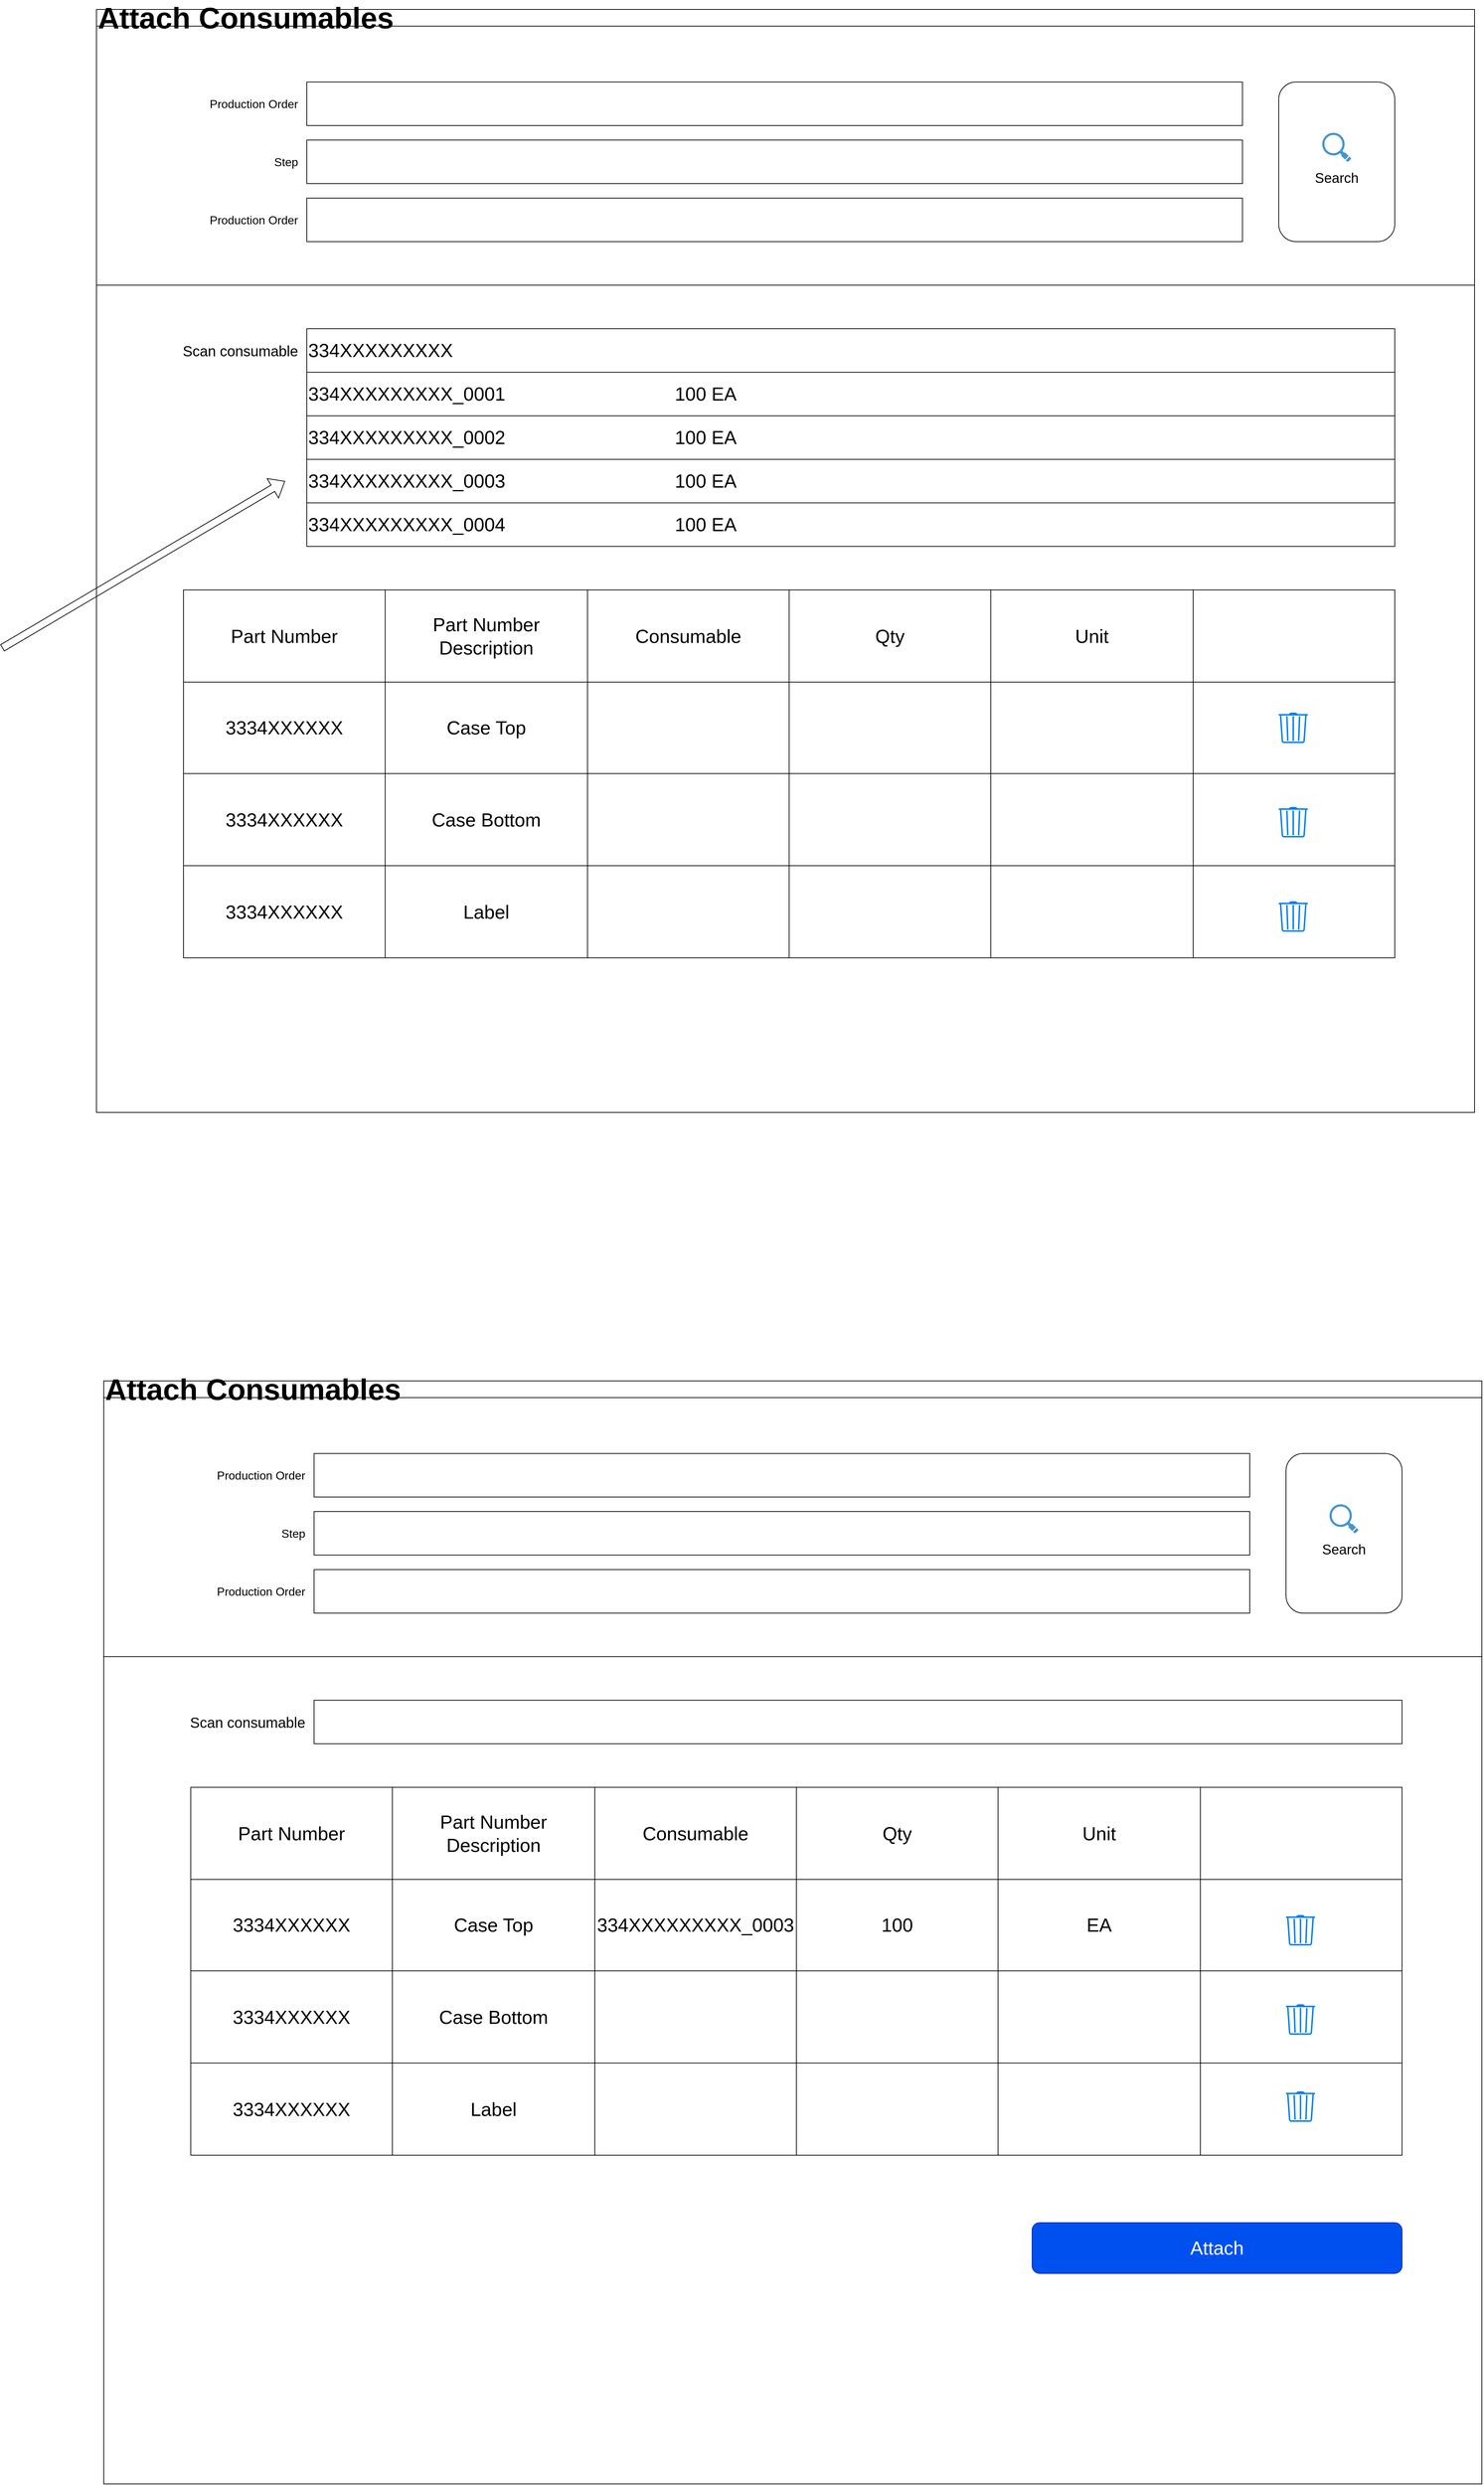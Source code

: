 <mxfile version="24.2.2" type="github">
  <diagram name="Page-1" id="Syd85vtcyYVbc08jkSv1">
    <mxGraphModel dx="2673" dy="2062" grid="1" gridSize="10" guides="1" tooltips="1" connect="1" arrows="1" fold="1" page="0" pageScale="1" pageWidth="1169" pageHeight="827" math="0" shadow="0">
      <root>
        <mxCell id="0" />
        <mxCell id="1" parent="0" />
        <mxCell id="GBS9pjqPEXnVsBJEZC-B-23" value="&lt;font style=&quot;font-size: 41px;&quot;&gt;Attach Consumables&lt;/font&gt;" style="swimlane;whiteSpace=wrap;html=1;align=left;" vertex="1" parent="1">
          <mxGeometry x="-130" y="-50" width="1900" height="1520" as="geometry" />
        </mxCell>
        <mxCell id="GBS9pjqPEXnVsBJEZC-B-14" value="" style="rounded=0;whiteSpace=wrap;html=1;" vertex="1" parent="GBS9pjqPEXnVsBJEZC-B-23">
          <mxGeometry x="290" y="100" width="1290" height="60" as="geometry" />
        </mxCell>
        <mxCell id="GBS9pjqPEXnVsBJEZC-B-15" value="" style="rounded=0;whiteSpace=wrap;html=1;" vertex="1" parent="GBS9pjqPEXnVsBJEZC-B-23">
          <mxGeometry x="290" y="180" width="1290" height="60" as="geometry" />
        </mxCell>
        <mxCell id="GBS9pjqPEXnVsBJEZC-B-16" value="" style="rounded=0;whiteSpace=wrap;html=1;" vertex="1" parent="GBS9pjqPEXnVsBJEZC-B-23">
          <mxGeometry x="290" y="260" width="1290" height="60" as="geometry" />
        </mxCell>
        <mxCell id="GBS9pjqPEXnVsBJEZC-B-17" value="Production Order" style="text;html=1;align=right;verticalAlign=middle;whiteSpace=wrap;rounded=0;fontSize=16;" vertex="1" parent="GBS9pjqPEXnVsBJEZC-B-23">
          <mxGeometry x="100" y="115" width="180" height="30" as="geometry" />
        </mxCell>
        <mxCell id="GBS9pjqPEXnVsBJEZC-B-18" value="Production Order" style="text;html=1;align=right;verticalAlign=middle;whiteSpace=wrap;rounded=0;fontSize=16;" vertex="1" parent="GBS9pjqPEXnVsBJEZC-B-23">
          <mxGeometry x="100" y="275" width="180" height="30" as="geometry" />
        </mxCell>
        <mxCell id="GBS9pjqPEXnVsBJEZC-B-19" value="Step" style="text;html=1;align=right;verticalAlign=middle;whiteSpace=wrap;rounded=0;fontSize=16;" vertex="1" parent="GBS9pjqPEXnVsBJEZC-B-23">
          <mxGeometry x="100" y="195" width="180" height="30" as="geometry" />
        </mxCell>
        <mxCell id="GBS9pjqPEXnVsBJEZC-B-20" value="&lt;font style=&quot;font-size: 19px;&quot;&gt;&amp;nbsp;&lt;/font&gt;&lt;div&gt;&lt;font style=&quot;font-size: 19px;&quot;&gt;&lt;br&gt;&lt;/font&gt;&lt;/div&gt;&lt;div&gt;&lt;font style=&quot;font-size: 19px;&quot;&gt;Search&lt;/font&gt;&lt;/div&gt;" style="rounded=1;whiteSpace=wrap;html=1;" vertex="1" parent="GBS9pjqPEXnVsBJEZC-B-23">
          <mxGeometry x="1630" y="100" width="160" height="220" as="geometry" />
        </mxCell>
        <mxCell id="GBS9pjqPEXnVsBJEZC-B-21" value="" style="shadow=0;dashed=0;html=1;strokeColor=none;fillColor=#4495D1;labelPosition=center;verticalLabelPosition=bottom;verticalAlign=top;align=center;outlineConnect=0;shape=mxgraph.veeam.magnifying_glass;pointerEvents=1;" vertex="1" parent="GBS9pjqPEXnVsBJEZC-B-23">
          <mxGeometry x="1690" y="170" width="40" height="40" as="geometry" />
        </mxCell>
        <mxCell id="GBS9pjqPEXnVsBJEZC-B-25" value="&lt;font style=&quot;font-size: 26px;&quot;&gt;334XXXXXXXXX&lt;/font&gt;" style="rounded=0;whiteSpace=wrap;html=1;align=left;" vertex="1" parent="GBS9pjqPEXnVsBJEZC-B-23">
          <mxGeometry x="290" y="440" width="1500" height="60" as="geometry" />
        </mxCell>
        <mxCell id="GBS9pjqPEXnVsBJEZC-B-26" value="Scan consumable" style="text;html=1;align=right;verticalAlign=middle;whiteSpace=wrap;rounded=0;fontSize=20;" vertex="1" parent="GBS9pjqPEXnVsBJEZC-B-23">
          <mxGeometry x="70" y="455" width="210" height="30" as="geometry" />
        </mxCell>
        <mxCell id="GBS9pjqPEXnVsBJEZC-B-27" value="&lt;font style=&quot;font-size: 26px;&quot;&gt;334XXXXXXXXX_0001&lt;/font&gt;" style="rounded=0;whiteSpace=wrap;html=1;align=left;" vertex="1" parent="GBS9pjqPEXnVsBJEZC-B-23">
          <mxGeometry x="290" y="500" width="1500" height="60" as="geometry" />
        </mxCell>
        <mxCell id="GBS9pjqPEXnVsBJEZC-B-28" value="&lt;font style=&quot;font-size: 26px;&quot;&gt;334XXXXXXXXX_0002&lt;/font&gt;" style="rounded=0;whiteSpace=wrap;html=1;align=left;" vertex="1" parent="GBS9pjqPEXnVsBJEZC-B-23">
          <mxGeometry x="290" y="560" width="1500" height="60" as="geometry" />
        </mxCell>
        <mxCell id="GBS9pjqPEXnVsBJEZC-B-29" value="&lt;font style=&quot;font-size: 26px;&quot;&gt;334XXXXXXXXX_0003&lt;/font&gt;" style="rounded=0;whiteSpace=wrap;html=1;align=left;" vertex="1" parent="GBS9pjqPEXnVsBJEZC-B-23">
          <mxGeometry x="290" y="620" width="1500" height="60" as="geometry" />
        </mxCell>
        <mxCell id="GBS9pjqPEXnVsBJEZC-B-30" value="&lt;font style=&quot;font-size: 26px;&quot;&gt;334XXXXXXXXX_0004&lt;/font&gt;" style="rounded=0;whiteSpace=wrap;html=1;align=left;" vertex="1" parent="GBS9pjqPEXnVsBJEZC-B-23">
          <mxGeometry x="290" y="680" width="1500" height="60" as="geometry" />
        </mxCell>
        <mxCell id="GBS9pjqPEXnVsBJEZC-B-31" value="100 EA" style="text;html=1;align=center;verticalAlign=middle;whiteSpace=wrap;rounded=0;fontSize=26;" vertex="1" parent="GBS9pjqPEXnVsBJEZC-B-23">
          <mxGeometry x="790" y="515" width="100" height="30" as="geometry" />
        </mxCell>
        <mxCell id="GBS9pjqPEXnVsBJEZC-B-38" value="100 EA" style="text;html=1;align=center;verticalAlign=middle;whiteSpace=wrap;rounded=0;fontSize=26;" vertex="1" parent="GBS9pjqPEXnVsBJEZC-B-23">
          <mxGeometry x="790" y="575" width="100" height="30" as="geometry" />
        </mxCell>
        <mxCell id="GBS9pjqPEXnVsBJEZC-B-39" value="100 EA" style="text;html=1;align=center;verticalAlign=middle;whiteSpace=wrap;rounded=0;fontSize=26;" vertex="1" parent="GBS9pjqPEXnVsBJEZC-B-23">
          <mxGeometry x="790" y="635" width="100" height="30" as="geometry" />
        </mxCell>
        <mxCell id="GBS9pjqPEXnVsBJEZC-B-40" value="100 EA" style="text;html=1;align=center;verticalAlign=middle;whiteSpace=wrap;rounded=0;fontSize=26;" vertex="1" parent="GBS9pjqPEXnVsBJEZC-B-23">
          <mxGeometry x="790" y="695" width="100" height="30" as="geometry" />
        </mxCell>
        <mxCell id="GBS9pjqPEXnVsBJEZC-B-41" value="" style="shape=flexArrow;endArrow=classic;html=1;rounded=0;" edge="1" parent="GBS9pjqPEXnVsBJEZC-B-23">
          <mxGeometry width="50" height="50" relative="1" as="geometry">
            <mxPoint x="-130" y="880" as="sourcePoint" />
            <mxPoint x="260" y="650" as="targetPoint" />
          </mxGeometry>
        </mxCell>
        <mxCell id="GBS9pjqPEXnVsBJEZC-B-124" value="" style="shape=table;startSize=0;container=1;collapsible=0;childLayout=tableLayout;fontSize=16;" vertex="1" parent="GBS9pjqPEXnVsBJEZC-B-23">
          <mxGeometry x="120" y="800" width="1670" height="507" as="geometry" />
        </mxCell>
        <mxCell id="GBS9pjqPEXnVsBJEZC-B-125" value="" style="shape=tableRow;horizontal=0;startSize=0;swimlaneHead=0;swimlaneBody=0;strokeColor=inherit;top=0;left=0;bottom=0;right=0;collapsible=0;dropTarget=0;fillColor=none;points=[[0,0.5],[1,0.5]];portConstraint=eastwest;fontSize=16;" vertex="1" parent="GBS9pjqPEXnVsBJEZC-B-124">
          <mxGeometry width="1670" height="127" as="geometry" />
        </mxCell>
        <mxCell id="GBS9pjqPEXnVsBJEZC-B-126" value="&lt;font style=&quot;font-size: 26px;&quot;&gt;Part Number&lt;/font&gt;" style="shape=partialRectangle;html=1;whiteSpace=wrap;connectable=0;strokeColor=inherit;overflow=hidden;fillColor=none;top=0;left=0;bottom=0;right=0;pointerEvents=1;fontSize=16;" vertex="1" parent="GBS9pjqPEXnVsBJEZC-B-125">
          <mxGeometry width="278" height="127" as="geometry">
            <mxRectangle width="278" height="127" as="alternateBounds" />
          </mxGeometry>
        </mxCell>
        <mxCell id="GBS9pjqPEXnVsBJEZC-B-127" value="&lt;span style=&quot;font-size: 26px;&quot;&gt;Part Number Description&lt;/span&gt;" style="shape=partialRectangle;html=1;whiteSpace=wrap;connectable=0;strokeColor=inherit;overflow=hidden;fillColor=none;top=0;left=0;bottom=0;right=0;pointerEvents=1;fontSize=16;" vertex="1" parent="GBS9pjqPEXnVsBJEZC-B-125">
          <mxGeometry x="278" width="279" height="127" as="geometry">
            <mxRectangle width="279" height="127" as="alternateBounds" />
          </mxGeometry>
        </mxCell>
        <mxCell id="GBS9pjqPEXnVsBJEZC-B-128" value="&lt;span style=&quot;font-size: 26px;&quot;&gt;Consumable&lt;/span&gt;" style="shape=partialRectangle;html=1;whiteSpace=wrap;connectable=0;strokeColor=inherit;overflow=hidden;fillColor=none;top=0;left=0;bottom=0;right=0;pointerEvents=1;fontSize=16;" vertex="1" parent="GBS9pjqPEXnVsBJEZC-B-125">
          <mxGeometry x="557" width="278" height="127" as="geometry">
            <mxRectangle width="278" height="127" as="alternateBounds" />
          </mxGeometry>
        </mxCell>
        <mxCell id="GBS9pjqPEXnVsBJEZC-B-129" value="&lt;span style=&quot;font-size: 26px;&quot;&gt;Qty&lt;/span&gt;" style="shape=partialRectangle;html=1;whiteSpace=wrap;connectable=0;strokeColor=inherit;overflow=hidden;fillColor=none;top=0;left=0;bottom=0;right=0;pointerEvents=1;fontSize=16;" vertex="1" parent="GBS9pjqPEXnVsBJEZC-B-125">
          <mxGeometry x="835" width="278" height="127" as="geometry">
            <mxRectangle width="278" height="127" as="alternateBounds" />
          </mxGeometry>
        </mxCell>
        <mxCell id="GBS9pjqPEXnVsBJEZC-B-130" value="&lt;span style=&quot;font-size: 26px;&quot;&gt;Unit&lt;/span&gt;" style="shape=partialRectangle;html=1;whiteSpace=wrap;connectable=0;strokeColor=inherit;overflow=hidden;fillColor=none;top=0;left=0;bottom=0;right=0;pointerEvents=1;fontSize=16;" vertex="1" parent="GBS9pjqPEXnVsBJEZC-B-125">
          <mxGeometry x="1113" width="279" height="127" as="geometry">
            <mxRectangle width="279" height="127" as="alternateBounds" />
          </mxGeometry>
        </mxCell>
        <mxCell id="GBS9pjqPEXnVsBJEZC-B-149" style="shape=partialRectangle;html=1;whiteSpace=wrap;connectable=0;strokeColor=inherit;overflow=hidden;fillColor=none;top=0;left=0;bottom=0;right=0;pointerEvents=1;fontSize=16;" vertex="1" parent="GBS9pjqPEXnVsBJEZC-B-125">
          <mxGeometry x="1392" width="278" height="127" as="geometry">
            <mxRectangle width="278" height="127" as="alternateBounds" />
          </mxGeometry>
        </mxCell>
        <mxCell id="GBS9pjqPEXnVsBJEZC-B-131" value="" style="shape=tableRow;horizontal=0;startSize=0;swimlaneHead=0;swimlaneBody=0;strokeColor=inherit;top=0;left=0;bottom=0;right=0;collapsible=0;dropTarget=0;fillColor=none;points=[[0,0.5],[1,0.5]];portConstraint=eastwest;fontSize=16;" vertex="1" parent="GBS9pjqPEXnVsBJEZC-B-124">
          <mxGeometry y="127" width="1670" height="126" as="geometry" />
        </mxCell>
        <mxCell id="GBS9pjqPEXnVsBJEZC-B-132" value="&lt;font style=&quot;font-size: 26px;&quot;&gt;3334XXXXXX&lt;/font&gt;" style="shape=partialRectangle;html=1;whiteSpace=wrap;connectable=0;strokeColor=inherit;overflow=hidden;fillColor=none;top=0;left=0;bottom=0;right=0;pointerEvents=1;fontSize=16;" vertex="1" parent="GBS9pjqPEXnVsBJEZC-B-131">
          <mxGeometry width="278" height="126" as="geometry">
            <mxRectangle width="278" height="126" as="alternateBounds" />
          </mxGeometry>
        </mxCell>
        <mxCell id="GBS9pjqPEXnVsBJEZC-B-133" value="&lt;span style=&quot;font-size: 26px;&quot;&gt;Case Top&lt;/span&gt;" style="shape=partialRectangle;html=1;whiteSpace=wrap;connectable=0;strokeColor=inherit;overflow=hidden;fillColor=none;top=0;left=0;bottom=0;right=0;pointerEvents=1;fontSize=16;" vertex="1" parent="GBS9pjqPEXnVsBJEZC-B-131">
          <mxGeometry x="278" width="279" height="126" as="geometry">
            <mxRectangle width="279" height="126" as="alternateBounds" />
          </mxGeometry>
        </mxCell>
        <mxCell id="GBS9pjqPEXnVsBJEZC-B-134" value="" style="shape=partialRectangle;html=1;whiteSpace=wrap;connectable=0;strokeColor=inherit;overflow=hidden;fillColor=none;top=0;left=0;bottom=0;right=0;pointerEvents=1;fontSize=16;" vertex="1" parent="GBS9pjqPEXnVsBJEZC-B-131">
          <mxGeometry x="557" width="278" height="126" as="geometry">
            <mxRectangle width="278" height="126" as="alternateBounds" />
          </mxGeometry>
        </mxCell>
        <mxCell id="GBS9pjqPEXnVsBJEZC-B-135" style="shape=partialRectangle;html=1;whiteSpace=wrap;connectable=0;strokeColor=inherit;overflow=hidden;fillColor=none;top=0;left=0;bottom=0;right=0;pointerEvents=1;fontSize=16;" vertex="1" parent="GBS9pjqPEXnVsBJEZC-B-131">
          <mxGeometry x="835" width="278" height="126" as="geometry">
            <mxRectangle width="278" height="126" as="alternateBounds" />
          </mxGeometry>
        </mxCell>
        <mxCell id="GBS9pjqPEXnVsBJEZC-B-136" style="shape=partialRectangle;html=1;whiteSpace=wrap;connectable=0;strokeColor=inherit;overflow=hidden;fillColor=none;top=0;left=0;bottom=0;right=0;pointerEvents=1;fontSize=16;" vertex="1" parent="GBS9pjqPEXnVsBJEZC-B-131">
          <mxGeometry x="1113" width="279" height="126" as="geometry">
            <mxRectangle width="279" height="126" as="alternateBounds" />
          </mxGeometry>
        </mxCell>
        <mxCell id="GBS9pjqPEXnVsBJEZC-B-150" style="shape=partialRectangle;html=1;whiteSpace=wrap;connectable=0;strokeColor=inherit;overflow=hidden;fillColor=none;top=0;left=0;bottom=0;right=0;pointerEvents=1;fontSize=16;" vertex="1" parent="GBS9pjqPEXnVsBJEZC-B-131">
          <mxGeometry x="1392" width="278" height="126" as="geometry">
            <mxRectangle width="278" height="126" as="alternateBounds" />
          </mxGeometry>
        </mxCell>
        <mxCell id="GBS9pjqPEXnVsBJEZC-B-137" value="" style="shape=tableRow;horizontal=0;startSize=0;swimlaneHead=0;swimlaneBody=0;strokeColor=inherit;top=0;left=0;bottom=0;right=0;collapsible=0;dropTarget=0;fillColor=none;points=[[0,0.5],[1,0.5]];portConstraint=eastwest;fontSize=16;" vertex="1" parent="GBS9pjqPEXnVsBJEZC-B-124">
          <mxGeometry y="253" width="1670" height="127" as="geometry" />
        </mxCell>
        <mxCell id="GBS9pjqPEXnVsBJEZC-B-138" value="&lt;span style=&quot;font-size: 26px;&quot;&gt;3334XXXXXX&lt;/span&gt;" style="shape=partialRectangle;html=1;whiteSpace=wrap;connectable=0;strokeColor=inherit;overflow=hidden;fillColor=none;top=0;left=0;bottom=0;right=0;pointerEvents=1;fontSize=16;" vertex="1" parent="GBS9pjqPEXnVsBJEZC-B-137">
          <mxGeometry width="278" height="127" as="geometry">
            <mxRectangle width="278" height="127" as="alternateBounds" />
          </mxGeometry>
        </mxCell>
        <mxCell id="GBS9pjqPEXnVsBJEZC-B-139" value="&lt;span style=&quot;font-size: 26px;&quot;&gt;Case Bottom&lt;/span&gt;" style="shape=partialRectangle;html=1;whiteSpace=wrap;connectable=0;strokeColor=inherit;overflow=hidden;fillColor=none;top=0;left=0;bottom=0;right=0;pointerEvents=1;fontSize=16;" vertex="1" parent="GBS9pjqPEXnVsBJEZC-B-137">
          <mxGeometry x="278" width="279" height="127" as="geometry">
            <mxRectangle width="279" height="127" as="alternateBounds" />
          </mxGeometry>
        </mxCell>
        <mxCell id="GBS9pjqPEXnVsBJEZC-B-140" value="" style="shape=partialRectangle;html=1;whiteSpace=wrap;connectable=0;strokeColor=inherit;overflow=hidden;fillColor=none;top=0;left=0;bottom=0;right=0;pointerEvents=1;fontSize=16;" vertex="1" parent="GBS9pjqPEXnVsBJEZC-B-137">
          <mxGeometry x="557" width="278" height="127" as="geometry">
            <mxRectangle width="278" height="127" as="alternateBounds" />
          </mxGeometry>
        </mxCell>
        <mxCell id="GBS9pjqPEXnVsBJEZC-B-141" style="shape=partialRectangle;html=1;whiteSpace=wrap;connectable=0;strokeColor=inherit;overflow=hidden;fillColor=none;top=0;left=0;bottom=0;right=0;pointerEvents=1;fontSize=16;" vertex="1" parent="GBS9pjqPEXnVsBJEZC-B-137">
          <mxGeometry x="835" width="278" height="127" as="geometry">
            <mxRectangle width="278" height="127" as="alternateBounds" />
          </mxGeometry>
        </mxCell>
        <mxCell id="GBS9pjqPEXnVsBJEZC-B-142" style="shape=partialRectangle;html=1;whiteSpace=wrap;connectable=0;strokeColor=inherit;overflow=hidden;fillColor=none;top=0;left=0;bottom=0;right=0;pointerEvents=1;fontSize=16;" vertex="1" parent="GBS9pjqPEXnVsBJEZC-B-137">
          <mxGeometry x="1113" width="279" height="127" as="geometry">
            <mxRectangle width="279" height="127" as="alternateBounds" />
          </mxGeometry>
        </mxCell>
        <mxCell id="GBS9pjqPEXnVsBJEZC-B-151" style="shape=partialRectangle;html=1;whiteSpace=wrap;connectable=0;strokeColor=inherit;overflow=hidden;fillColor=none;top=0;left=0;bottom=0;right=0;pointerEvents=1;fontSize=16;" vertex="1" parent="GBS9pjqPEXnVsBJEZC-B-137">
          <mxGeometry x="1392" width="278" height="127" as="geometry">
            <mxRectangle width="278" height="127" as="alternateBounds" />
          </mxGeometry>
        </mxCell>
        <mxCell id="GBS9pjqPEXnVsBJEZC-B-143" style="shape=tableRow;horizontal=0;startSize=0;swimlaneHead=0;swimlaneBody=0;strokeColor=inherit;top=0;left=0;bottom=0;right=0;collapsible=0;dropTarget=0;fillColor=none;points=[[0,0.5],[1,0.5]];portConstraint=eastwest;fontSize=16;" vertex="1" parent="GBS9pjqPEXnVsBJEZC-B-124">
          <mxGeometry y="380" width="1670" height="127" as="geometry" />
        </mxCell>
        <mxCell id="GBS9pjqPEXnVsBJEZC-B-144" value="&lt;span style=&quot;font-size: 26px;&quot;&gt;3334XXXXXX&lt;/span&gt;" style="shape=partialRectangle;html=1;whiteSpace=wrap;connectable=0;strokeColor=inherit;overflow=hidden;fillColor=none;top=0;left=0;bottom=0;right=0;pointerEvents=1;fontSize=16;" vertex="1" parent="GBS9pjqPEXnVsBJEZC-B-143">
          <mxGeometry width="278" height="127" as="geometry">
            <mxRectangle width="278" height="127" as="alternateBounds" />
          </mxGeometry>
        </mxCell>
        <mxCell id="GBS9pjqPEXnVsBJEZC-B-145" value="&lt;span style=&quot;font-size: 26px;&quot;&gt;Label&lt;/span&gt;" style="shape=partialRectangle;html=1;whiteSpace=wrap;connectable=0;strokeColor=inherit;overflow=hidden;fillColor=none;top=0;left=0;bottom=0;right=0;pointerEvents=1;fontSize=16;" vertex="1" parent="GBS9pjqPEXnVsBJEZC-B-143">
          <mxGeometry x="278" width="279" height="127" as="geometry">
            <mxRectangle width="279" height="127" as="alternateBounds" />
          </mxGeometry>
        </mxCell>
        <mxCell id="GBS9pjqPEXnVsBJEZC-B-146" style="shape=partialRectangle;html=1;whiteSpace=wrap;connectable=0;strokeColor=inherit;overflow=hidden;fillColor=none;top=0;left=0;bottom=0;right=0;pointerEvents=1;fontSize=16;" vertex="1" parent="GBS9pjqPEXnVsBJEZC-B-143">
          <mxGeometry x="557" width="278" height="127" as="geometry">
            <mxRectangle width="278" height="127" as="alternateBounds" />
          </mxGeometry>
        </mxCell>
        <mxCell id="GBS9pjqPEXnVsBJEZC-B-147" style="shape=partialRectangle;html=1;whiteSpace=wrap;connectable=0;strokeColor=inherit;overflow=hidden;fillColor=none;top=0;left=0;bottom=0;right=0;pointerEvents=1;fontSize=16;" vertex="1" parent="GBS9pjqPEXnVsBJEZC-B-143">
          <mxGeometry x="835" width="278" height="127" as="geometry">
            <mxRectangle width="278" height="127" as="alternateBounds" />
          </mxGeometry>
        </mxCell>
        <mxCell id="GBS9pjqPEXnVsBJEZC-B-148" style="shape=partialRectangle;html=1;whiteSpace=wrap;connectable=0;strokeColor=inherit;overflow=hidden;fillColor=none;top=0;left=0;bottom=0;right=0;pointerEvents=1;fontSize=16;" vertex="1" parent="GBS9pjqPEXnVsBJEZC-B-143">
          <mxGeometry x="1113" width="279" height="127" as="geometry">
            <mxRectangle width="279" height="127" as="alternateBounds" />
          </mxGeometry>
        </mxCell>
        <mxCell id="GBS9pjqPEXnVsBJEZC-B-152" style="shape=partialRectangle;html=1;whiteSpace=wrap;connectable=0;strokeColor=inherit;overflow=hidden;fillColor=none;top=0;left=0;bottom=0;right=0;pointerEvents=1;fontSize=16;" vertex="1" parent="GBS9pjqPEXnVsBJEZC-B-143">
          <mxGeometry x="1392" width="278" height="127" as="geometry">
            <mxRectangle width="278" height="127" as="alternateBounds" />
          </mxGeometry>
        </mxCell>
        <mxCell id="GBS9pjqPEXnVsBJEZC-B-154" value="" style="html=1;verticalLabelPosition=bottom;align=center;labelBackgroundColor=#ffffff;verticalAlign=top;strokeWidth=2;strokeColor=#0080F0;shadow=0;dashed=0;shape=mxgraph.ios7.icons.trashcan;" vertex="1" parent="GBS9pjqPEXnVsBJEZC-B-23">
          <mxGeometry x="1630" y="970" width="40" height="40" as="geometry" />
        </mxCell>
        <mxCell id="GBS9pjqPEXnVsBJEZC-B-155" value="" style="html=1;verticalLabelPosition=bottom;align=center;labelBackgroundColor=#ffffff;verticalAlign=top;strokeWidth=2;strokeColor=#0080F0;shadow=0;dashed=0;shape=mxgraph.ios7.icons.trashcan;" vertex="1" parent="GBS9pjqPEXnVsBJEZC-B-23">
          <mxGeometry x="1630" y="1100" width="40" height="40" as="geometry" />
        </mxCell>
        <mxCell id="GBS9pjqPEXnVsBJEZC-B-156" value="" style="html=1;verticalLabelPosition=bottom;align=center;labelBackgroundColor=#ffffff;verticalAlign=top;strokeWidth=2;strokeColor=#0080F0;shadow=0;dashed=0;shape=mxgraph.ios7.icons.trashcan;" vertex="1" parent="GBS9pjqPEXnVsBJEZC-B-23">
          <mxGeometry x="1630" y="1230" width="40" height="40" as="geometry" />
        </mxCell>
        <mxCell id="GBS9pjqPEXnVsBJEZC-B-24" value="" style="endArrow=none;html=1;rounded=0;exitX=0;exitY=0.25;exitDx=0;exitDy=0;entryX=1;entryY=0.25;entryDx=0;entryDy=0;" edge="1" parent="1" source="GBS9pjqPEXnVsBJEZC-B-23" target="GBS9pjqPEXnVsBJEZC-B-23">
          <mxGeometry width="50" height="50" relative="1" as="geometry">
            <mxPoint x="710" y="590" as="sourcePoint" />
            <mxPoint x="760" y="540" as="targetPoint" />
          </mxGeometry>
        </mxCell>
        <mxCell id="GBS9pjqPEXnVsBJEZC-B-63" value="&lt;font style=&quot;font-size: 41px;&quot;&gt;Attach Consumables&lt;/font&gt;" style="swimlane;whiteSpace=wrap;html=1;align=left;" vertex="1" parent="1">
          <mxGeometry x="-120" y="1840" width="1900" height="1520" as="geometry" />
        </mxCell>
        <mxCell id="GBS9pjqPEXnVsBJEZC-B-64" value="" style="rounded=0;whiteSpace=wrap;html=1;" vertex="1" parent="GBS9pjqPEXnVsBJEZC-B-63">
          <mxGeometry x="290" y="100" width="1290" height="60" as="geometry" />
        </mxCell>
        <mxCell id="GBS9pjqPEXnVsBJEZC-B-65" value="" style="rounded=0;whiteSpace=wrap;html=1;" vertex="1" parent="GBS9pjqPEXnVsBJEZC-B-63">
          <mxGeometry x="290" y="180" width="1290" height="60" as="geometry" />
        </mxCell>
        <mxCell id="GBS9pjqPEXnVsBJEZC-B-66" value="" style="rounded=0;whiteSpace=wrap;html=1;" vertex="1" parent="GBS9pjqPEXnVsBJEZC-B-63">
          <mxGeometry x="290" y="260" width="1290" height="60" as="geometry" />
        </mxCell>
        <mxCell id="GBS9pjqPEXnVsBJEZC-B-67" value="Production Order" style="text;html=1;align=right;verticalAlign=middle;whiteSpace=wrap;rounded=0;fontSize=16;" vertex="1" parent="GBS9pjqPEXnVsBJEZC-B-63">
          <mxGeometry x="100" y="115" width="180" height="30" as="geometry" />
        </mxCell>
        <mxCell id="GBS9pjqPEXnVsBJEZC-B-68" value="Production Order" style="text;html=1;align=right;verticalAlign=middle;whiteSpace=wrap;rounded=0;fontSize=16;" vertex="1" parent="GBS9pjqPEXnVsBJEZC-B-63">
          <mxGeometry x="100" y="275" width="180" height="30" as="geometry" />
        </mxCell>
        <mxCell id="GBS9pjqPEXnVsBJEZC-B-69" value="Step" style="text;html=1;align=right;verticalAlign=middle;whiteSpace=wrap;rounded=0;fontSize=16;" vertex="1" parent="GBS9pjqPEXnVsBJEZC-B-63">
          <mxGeometry x="100" y="195" width="180" height="30" as="geometry" />
        </mxCell>
        <mxCell id="GBS9pjqPEXnVsBJEZC-B-70" value="&lt;font style=&quot;font-size: 19px;&quot;&gt;&amp;nbsp;&lt;/font&gt;&lt;div&gt;&lt;font style=&quot;font-size: 19px;&quot;&gt;&lt;br&gt;&lt;/font&gt;&lt;/div&gt;&lt;div&gt;&lt;font style=&quot;font-size: 19px;&quot;&gt;Search&lt;/font&gt;&lt;/div&gt;" style="rounded=1;whiteSpace=wrap;html=1;" vertex="1" parent="GBS9pjqPEXnVsBJEZC-B-63">
          <mxGeometry x="1630" y="100" width="160" height="220" as="geometry" />
        </mxCell>
        <mxCell id="GBS9pjqPEXnVsBJEZC-B-71" value="" style="shadow=0;dashed=0;html=1;strokeColor=none;fillColor=#4495D1;labelPosition=center;verticalLabelPosition=bottom;verticalAlign=top;align=center;outlineConnect=0;shape=mxgraph.veeam.magnifying_glass;pointerEvents=1;" vertex="1" parent="GBS9pjqPEXnVsBJEZC-B-63">
          <mxGeometry x="1690" y="170" width="40" height="40" as="geometry" />
        </mxCell>
        <mxCell id="GBS9pjqPEXnVsBJEZC-B-72" value="" style="rounded=0;whiteSpace=wrap;html=1;align=left;" vertex="1" parent="GBS9pjqPEXnVsBJEZC-B-63">
          <mxGeometry x="290" y="440" width="1500" height="60" as="geometry" />
        </mxCell>
        <mxCell id="GBS9pjqPEXnVsBJEZC-B-73" value="Scan consumable" style="text;html=1;align=right;verticalAlign=middle;whiteSpace=wrap;rounded=0;fontSize=20;" vertex="1" parent="GBS9pjqPEXnVsBJEZC-B-63">
          <mxGeometry x="70" y="455" width="210" height="30" as="geometry" />
        </mxCell>
        <mxCell id="GBS9pjqPEXnVsBJEZC-B-157" value="" style="html=1;verticalLabelPosition=bottom;align=center;labelBackgroundColor=#ffffff;verticalAlign=top;strokeWidth=2;strokeColor=#0080F0;shadow=0;dashed=0;shape=mxgraph.ios7.icons.trashcan;" vertex="1" parent="GBS9pjqPEXnVsBJEZC-B-63">
          <mxGeometry x="1630" y="730" width="40" height="40" as="geometry" />
        </mxCell>
        <mxCell id="GBS9pjqPEXnVsBJEZC-B-158" value="" style="html=1;verticalLabelPosition=bottom;align=center;labelBackgroundColor=#ffffff;verticalAlign=top;strokeWidth=2;strokeColor=#0080F0;shadow=0;dashed=0;shape=mxgraph.ios7.icons.trashcan;" vertex="1" parent="GBS9pjqPEXnVsBJEZC-B-63">
          <mxGeometry x="1630" y="860" width="40" height="40" as="geometry" />
        </mxCell>
        <mxCell id="GBS9pjqPEXnVsBJEZC-B-159" value="" style="html=1;verticalLabelPosition=bottom;align=center;labelBackgroundColor=#ffffff;verticalAlign=top;strokeWidth=2;strokeColor=#0080F0;shadow=0;dashed=0;shape=mxgraph.ios7.icons.trashcan;" vertex="1" parent="GBS9pjqPEXnVsBJEZC-B-63">
          <mxGeometry x="1630" y="990" width="40" height="40" as="geometry" />
        </mxCell>
        <mxCell id="GBS9pjqPEXnVsBJEZC-B-167" value="&lt;font style=&quot;font-size: 26px;&quot;&gt;Attach&lt;/font&gt;" style="rounded=1;whiteSpace=wrap;html=1;fillColor=#0050ef;fontColor=#ffffff;strokeColor=#001DBC;" vertex="1" parent="GBS9pjqPEXnVsBJEZC-B-63">
          <mxGeometry x="1280" y="1160" width="510" height="70" as="geometry" />
        </mxCell>
        <mxCell id="GBS9pjqPEXnVsBJEZC-B-83" value="" style="endArrow=none;html=1;rounded=0;exitX=0;exitY=0.25;exitDx=0;exitDy=0;entryX=1;entryY=0.25;entryDx=0;entryDy=0;" edge="1" parent="1" source="GBS9pjqPEXnVsBJEZC-B-63" target="GBS9pjqPEXnVsBJEZC-B-63">
          <mxGeometry width="50" height="50" relative="1" as="geometry">
            <mxPoint x="720" y="2480" as="sourcePoint" />
            <mxPoint x="770" y="2430" as="targetPoint" />
          </mxGeometry>
        </mxCell>
        <mxCell id="GBS9pjqPEXnVsBJEZC-B-99" value="" style="shape=table;startSize=0;container=1;collapsible=0;childLayout=tableLayout;fontSize=16;" vertex="1" parent="1">
          <mxGeometry y="2400" width="1670" height="507" as="geometry" />
        </mxCell>
        <mxCell id="GBS9pjqPEXnVsBJEZC-B-100" value="" style="shape=tableRow;horizontal=0;startSize=0;swimlaneHead=0;swimlaneBody=0;strokeColor=inherit;top=0;left=0;bottom=0;right=0;collapsible=0;dropTarget=0;fillColor=none;points=[[0,0.5],[1,0.5]];portConstraint=eastwest;fontSize=16;" vertex="1" parent="GBS9pjqPEXnVsBJEZC-B-99">
          <mxGeometry width="1670" height="127" as="geometry" />
        </mxCell>
        <mxCell id="GBS9pjqPEXnVsBJEZC-B-101" value="&lt;font style=&quot;font-size: 26px;&quot;&gt;Part Number&lt;/font&gt;" style="shape=partialRectangle;html=1;whiteSpace=wrap;connectable=0;strokeColor=inherit;overflow=hidden;fillColor=none;top=0;left=0;bottom=0;right=0;pointerEvents=1;fontSize=16;" vertex="1" parent="GBS9pjqPEXnVsBJEZC-B-100">
          <mxGeometry width="278" height="127" as="geometry">
            <mxRectangle width="278" height="127" as="alternateBounds" />
          </mxGeometry>
        </mxCell>
        <mxCell id="GBS9pjqPEXnVsBJEZC-B-102" value="&lt;span style=&quot;font-size: 26px;&quot;&gt;Part Number Description&lt;/span&gt;" style="shape=partialRectangle;html=1;whiteSpace=wrap;connectable=0;strokeColor=inherit;overflow=hidden;fillColor=none;top=0;left=0;bottom=0;right=0;pointerEvents=1;fontSize=16;" vertex="1" parent="GBS9pjqPEXnVsBJEZC-B-100">
          <mxGeometry x="278" width="279" height="127" as="geometry">
            <mxRectangle width="279" height="127" as="alternateBounds" />
          </mxGeometry>
        </mxCell>
        <mxCell id="GBS9pjqPEXnVsBJEZC-B-103" value="&lt;span style=&quot;font-size: 26px;&quot;&gt;Consumable&lt;/span&gt;" style="shape=partialRectangle;html=1;whiteSpace=wrap;connectable=0;strokeColor=inherit;overflow=hidden;fillColor=none;top=0;left=0;bottom=0;right=0;pointerEvents=1;fontSize=16;" vertex="1" parent="GBS9pjqPEXnVsBJEZC-B-100">
          <mxGeometry x="557" width="278" height="127" as="geometry">
            <mxRectangle width="278" height="127" as="alternateBounds" />
          </mxGeometry>
        </mxCell>
        <mxCell id="GBS9pjqPEXnVsBJEZC-B-112" value="&lt;span style=&quot;font-size: 26px;&quot;&gt;Qty&lt;/span&gt;" style="shape=partialRectangle;html=1;whiteSpace=wrap;connectable=0;strokeColor=inherit;overflow=hidden;fillColor=none;top=0;left=0;bottom=0;right=0;pointerEvents=1;fontSize=16;" vertex="1" parent="GBS9pjqPEXnVsBJEZC-B-100">
          <mxGeometry x="835" width="278" height="127" as="geometry">
            <mxRectangle width="278" height="127" as="alternateBounds" />
          </mxGeometry>
        </mxCell>
        <mxCell id="GBS9pjqPEXnVsBJEZC-B-115" value="&lt;span style=&quot;font-size: 26px;&quot;&gt;Unit&lt;/span&gt;" style="shape=partialRectangle;html=1;whiteSpace=wrap;connectable=0;strokeColor=inherit;overflow=hidden;fillColor=none;top=0;left=0;bottom=0;right=0;pointerEvents=1;fontSize=16;" vertex="1" parent="GBS9pjqPEXnVsBJEZC-B-100">
          <mxGeometry x="1113" width="279" height="127" as="geometry">
            <mxRectangle width="279" height="127" as="alternateBounds" />
          </mxGeometry>
        </mxCell>
        <mxCell id="GBS9pjqPEXnVsBJEZC-B-160" style="shape=partialRectangle;html=1;whiteSpace=wrap;connectable=0;strokeColor=inherit;overflow=hidden;fillColor=none;top=0;left=0;bottom=0;right=0;pointerEvents=1;fontSize=16;" vertex="1" parent="GBS9pjqPEXnVsBJEZC-B-100">
          <mxGeometry x="1392" width="278" height="127" as="geometry">
            <mxRectangle width="278" height="127" as="alternateBounds" />
          </mxGeometry>
        </mxCell>
        <mxCell id="GBS9pjqPEXnVsBJEZC-B-104" value="" style="shape=tableRow;horizontal=0;startSize=0;swimlaneHead=0;swimlaneBody=0;strokeColor=inherit;top=0;left=0;bottom=0;right=0;collapsible=0;dropTarget=0;fillColor=none;points=[[0,0.5],[1,0.5]];portConstraint=eastwest;fontSize=16;" vertex="1" parent="GBS9pjqPEXnVsBJEZC-B-99">
          <mxGeometry y="127" width="1670" height="126" as="geometry" />
        </mxCell>
        <mxCell id="GBS9pjqPEXnVsBJEZC-B-105" value="&lt;font style=&quot;font-size: 26px;&quot;&gt;3334XXXXXX&lt;/font&gt;" style="shape=partialRectangle;html=1;whiteSpace=wrap;connectable=0;strokeColor=inherit;overflow=hidden;fillColor=none;top=0;left=0;bottom=0;right=0;pointerEvents=1;fontSize=16;" vertex="1" parent="GBS9pjqPEXnVsBJEZC-B-104">
          <mxGeometry width="278" height="126" as="geometry">
            <mxRectangle width="278" height="126" as="alternateBounds" />
          </mxGeometry>
        </mxCell>
        <mxCell id="GBS9pjqPEXnVsBJEZC-B-106" value="&lt;span style=&quot;font-size: 26px;&quot;&gt;Case Top&lt;/span&gt;" style="shape=partialRectangle;html=1;whiteSpace=wrap;connectable=0;strokeColor=inherit;overflow=hidden;fillColor=none;top=0;left=0;bottom=0;right=0;pointerEvents=1;fontSize=16;" vertex="1" parent="GBS9pjqPEXnVsBJEZC-B-104">
          <mxGeometry x="278" width="279" height="126" as="geometry">
            <mxRectangle width="279" height="126" as="alternateBounds" />
          </mxGeometry>
        </mxCell>
        <mxCell id="GBS9pjqPEXnVsBJEZC-B-107" value="&lt;span style=&quot;font-size: 26px; text-align: left;&quot;&gt;334XXXXXXXXX_0003&lt;/span&gt;" style="shape=partialRectangle;html=1;whiteSpace=wrap;connectable=0;strokeColor=inherit;overflow=hidden;fillColor=none;top=0;left=0;bottom=0;right=0;pointerEvents=1;fontSize=16;" vertex="1" parent="GBS9pjqPEXnVsBJEZC-B-104">
          <mxGeometry x="557" width="278" height="126" as="geometry">
            <mxRectangle width="278" height="126" as="alternateBounds" />
          </mxGeometry>
        </mxCell>
        <mxCell id="GBS9pjqPEXnVsBJEZC-B-113" value="&lt;div style=&quot;text-align: left;&quot;&gt;&lt;span style=&quot;background-color: initial; font-size: 26px;&quot;&gt;100&lt;/span&gt;&lt;/div&gt;" style="shape=partialRectangle;html=1;whiteSpace=wrap;connectable=0;strokeColor=inherit;overflow=hidden;fillColor=none;top=0;left=0;bottom=0;right=0;pointerEvents=1;fontSize=16;" vertex="1" parent="GBS9pjqPEXnVsBJEZC-B-104">
          <mxGeometry x="835" width="278" height="126" as="geometry">
            <mxRectangle width="278" height="126" as="alternateBounds" />
          </mxGeometry>
        </mxCell>
        <mxCell id="GBS9pjqPEXnVsBJEZC-B-116" value="&lt;div style=&quot;text-align: left;&quot;&gt;&lt;span style=&quot;background-color: initial; font-size: 26px;&quot;&gt;EA&lt;/span&gt;&lt;/div&gt;" style="shape=partialRectangle;html=1;whiteSpace=wrap;connectable=0;strokeColor=inherit;overflow=hidden;fillColor=none;top=0;left=0;bottom=0;right=0;pointerEvents=1;fontSize=16;" vertex="1" parent="GBS9pjqPEXnVsBJEZC-B-104">
          <mxGeometry x="1113" width="279" height="126" as="geometry">
            <mxRectangle width="279" height="126" as="alternateBounds" />
          </mxGeometry>
        </mxCell>
        <mxCell id="GBS9pjqPEXnVsBJEZC-B-161" style="shape=partialRectangle;html=1;whiteSpace=wrap;connectable=0;strokeColor=inherit;overflow=hidden;fillColor=none;top=0;left=0;bottom=0;right=0;pointerEvents=1;fontSize=16;" vertex="1" parent="GBS9pjqPEXnVsBJEZC-B-104">
          <mxGeometry x="1392" width="278" height="126" as="geometry">
            <mxRectangle width="278" height="126" as="alternateBounds" />
          </mxGeometry>
        </mxCell>
        <mxCell id="GBS9pjqPEXnVsBJEZC-B-108" value="" style="shape=tableRow;horizontal=0;startSize=0;swimlaneHead=0;swimlaneBody=0;strokeColor=inherit;top=0;left=0;bottom=0;right=0;collapsible=0;dropTarget=0;fillColor=none;points=[[0,0.5],[1,0.5]];portConstraint=eastwest;fontSize=16;" vertex="1" parent="GBS9pjqPEXnVsBJEZC-B-99">
          <mxGeometry y="253" width="1670" height="127" as="geometry" />
        </mxCell>
        <mxCell id="GBS9pjqPEXnVsBJEZC-B-109" value="&lt;span style=&quot;font-size: 26px;&quot;&gt;3334XXXXXX&lt;/span&gt;" style="shape=partialRectangle;html=1;whiteSpace=wrap;connectable=0;strokeColor=inherit;overflow=hidden;fillColor=none;top=0;left=0;bottom=0;right=0;pointerEvents=1;fontSize=16;" vertex="1" parent="GBS9pjqPEXnVsBJEZC-B-108">
          <mxGeometry width="278" height="127" as="geometry">
            <mxRectangle width="278" height="127" as="alternateBounds" />
          </mxGeometry>
        </mxCell>
        <mxCell id="GBS9pjqPEXnVsBJEZC-B-110" value="&lt;span style=&quot;font-size: 26px;&quot;&gt;Case Bottom&lt;/span&gt;" style="shape=partialRectangle;html=1;whiteSpace=wrap;connectable=0;strokeColor=inherit;overflow=hidden;fillColor=none;top=0;left=0;bottom=0;right=0;pointerEvents=1;fontSize=16;" vertex="1" parent="GBS9pjqPEXnVsBJEZC-B-108">
          <mxGeometry x="278" width="279" height="127" as="geometry">
            <mxRectangle width="279" height="127" as="alternateBounds" />
          </mxGeometry>
        </mxCell>
        <mxCell id="GBS9pjqPEXnVsBJEZC-B-111" value="" style="shape=partialRectangle;html=1;whiteSpace=wrap;connectable=0;strokeColor=inherit;overflow=hidden;fillColor=none;top=0;left=0;bottom=0;right=0;pointerEvents=1;fontSize=16;" vertex="1" parent="GBS9pjqPEXnVsBJEZC-B-108">
          <mxGeometry x="557" width="278" height="127" as="geometry">
            <mxRectangle width="278" height="127" as="alternateBounds" />
          </mxGeometry>
        </mxCell>
        <mxCell id="GBS9pjqPEXnVsBJEZC-B-114" style="shape=partialRectangle;html=1;whiteSpace=wrap;connectable=0;strokeColor=inherit;overflow=hidden;fillColor=none;top=0;left=0;bottom=0;right=0;pointerEvents=1;fontSize=16;" vertex="1" parent="GBS9pjqPEXnVsBJEZC-B-108">
          <mxGeometry x="835" width="278" height="127" as="geometry">
            <mxRectangle width="278" height="127" as="alternateBounds" />
          </mxGeometry>
        </mxCell>
        <mxCell id="GBS9pjqPEXnVsBJEZC-B-117" style="shape=partialRectangle;html=1;whiteSpace=wrap;connectable=0;strokeColor=inherit;overflow=hidden;fillColor=none;top=0;left=0;bottom=0;right=0;pointerEvents=1;fontSize=16;" vertex="1" parent="GBS9pjqPEXnVsBJEZC-B-108">
          <mxGeometry x="1113" width="279" height="127" as="geometry">
            <mxRectangle width="279" height="127" as="alternateBounds" />
          </mxGeometry>
        </mxCell>
        <mxCell id="GBS9pjqPEXnVsBJEZC-B-162" style="shape=partialRectangle;html=1;whiteSpace=wrap;connectable=0;strokeColor=inherit;overflow=hidden;fillColor=none;top=0;left=0;bottom=0;right=0;pointerEvents=1;fontSize=16;" vertex="1" parent="GBS9pjqPEXnVsBJEZC-B-108">
          <mxGeometry x="1392" width="278" height="127" as="geometry">
            <mxRectangle width="278" height="127" as="alternateBounds" />
          </mxGeometry>
        </mxCell>
        <mxCell id="GBS9pjqPEXnVsBJEZC-B-118" style="shape=tableRow;horizontal=0;startSize=0;swimlaneHead=0;swimlaneBody=0;strokeColor=inherit;top=0;left=0;bottom=0;right=0;collapsible=0;dropTarget=0;fillColor=none;points=[[0,0.5],[1,0.5]];portConstraint=eastwest;fontSize=16;" vertex="1" parent="GBS9pjqPEXnVsBJEZC-B-99">
          <mxGeometry y="380" width="1670" height="127" as="geometry" />
        </mxCell>
        <mxCell id="GBS9pjqPEXnVsBJEZC-B-119" value="&lt;span style=&quot;font-size: 26px;&quot;&gt;3334XXXXXX&lt;/span&gt;" style="shape=partialRectangle;html=1;whiteSpace=wrap;connectable=0;strokeColor=inherit;overflow=hidden;fillColor=none;top=0;left=0;bottom=0;right=0;pointerEvents=1;fontSize=16;" vertex="1" parent="GBS9pjqPEXnVsBJEZC-B-118">
          <mxGeometry width="278" height="127" as="geometry">
            <mxRectangle width="278" height="127" as="alternateBounds" />
          </mxGeometry>
        </mxCell>
        <mxCell id="GBS9pjqPEXnVsBJEZC-B-120" value="&lt;span style=&quot;font-size: 26px;&quot;&gt;Label&lt;/span&gt;" style="shape=partialRectangle;html=1;whiteSpace=wrap;connectable=0;strokeColor=inherit;overflow=hidden;fillColor=none;top=0;left=0;bottom=0;right=0;pointerEvents=1;fontSize=16;" vertex="1" parent="GBS9pjqPEXnVsBJEZC-B-118">
          <mxGeometry x="278" width="279" height="127" as="geometry">
            <mxRectangle width="279" height="127" as="alternateBounds" />
          </mxGeometry>
        </mxCell>
        <mxCell id="GBS9pjqPEXnVsBJEZC-B-121" style="shape=partialRectangle;html=1;whiteSpace=wrap;connectable=0;strokeColor=inherit;overflow=hidden;fillColor=none;top=0;left=0;bottom=0;right=0;pointerEvents=1;fontSize=16;" vertex="1" parent="GBS9pjqPEXnVsBJEZC-B-118">
          <mxGeometry x="557" width="278" height="127" as="geometry">
            <mxRectangle width="278" height="127" as="alternateBounds" />
          </mxGeometry>
        </mxCell>
        <mxCell id="GBS9pjqPEXnVsBJEZC-B-122" style="shape=partialRectangle;html=1;whiteSpace=wrap;connectable=0;strokeColor=inherit;overflow=hidden;fillColor=none;top=0;left=0;bottom=0;right=0;pointerEvents=1;fontSize=16;" vertex="1" parent="GBS9pjqPEXnVsBJEZC-B-118">
          <mxGeometry x="835" width="278" height="127" as="geometry">
            <mxRectangle width="278" height="127" as="alternateBounds" />
          </mxGeometry>
        </mxCell>
        <mxCell id="GBS9pjqPEXnVsBJEZC-B-123" style="shape=partialRectangle;html=1;whiteSpace=wrap;connectable=0;strokeColor=inherit;overflow=hidden;fillColor=none;top=0;left=0;bottom=0;right=0;pointerEvents=1;fontSize=16;" vertex="1" parent="GBS9pjqPEXnVsBJEZC-B-118">
          <mxGeometry x="1113" width="279" height="127" as="geometry">
            <mxRectangle width="279" height="127" as="alternateBounds" />
          </mxGeometry>
        </mxCell>
        <mxCell id="GBS9pjqPEXnVsBJEZC-B-163" style="shape=partialRectangle;html=1;whiteSpace=wrap;connectable=0;strokeColor=inherit;overflow=hidden;fillColor=none;top=0;left=0;bottom=0;right=0;pointerEvents=1;fontSize=16;" vertex="1" parent="GBS9pjqPEXnVsBJEZC-B-118">
          <mxGeometry x="1392" width="278" height="127" as="geometry">
            <mxRectangle width="278" height="127" as="alternateBounds" />
          </mxGeometry>
        </mxCell>
        <mxCell id="GBS9pjqPEXnVsBJEZC-B-164" value="" style="html=1;verticalLabelPosition=bottom;align=center;labelBackgroundColor=#ffffff;verticalAlign=top;strokeWidth=2;strokeColor=#0080F0;shadow=0;dashed=0;shape=mxgraph.ios7.icons.trashcan;" vertex="1" parent="1">
          <mxGeometry x="1510" y="2577" width="40" height="40" as="geometry" />
        </mxCell>
        <mxCell id="GBS9pjqPEXnVsBJEZC-B-165" value="" style="html=1;verticalLabelPosition=bottom;align=center;labelBackgroundColor=#ffffff;verticalAlign=top;strokeWidth=2;strokeColor=#0080F0;shadow=0;dashed=0;shape=mxgraph.ios7.icons.trashcan;" vertex="1" parent="1">
          <mxGeometry x="1510" y="2700" width="40" height="40" as="geometry" />
        </mxCell>
        <mxCell id="GBS9pjqPEXnVsBJEZC-B-166" value="" style="html=1;verticalLabelPosition=bottom;align=center;labelBackgroundColor=#ffffff;verticalAlign=top;strokeWidth=2;strokeColor=#0080F0;shadow=0;dashed=0;shape=mxgraph.ios7.icons.trashcan;" vertex="1" parent="1">
          <mxGeometry x="1510" y="2820" width="40" height="40" as="geometry" />
        </mxCell>
      </root>
    </mxGraphModel>
  </diagram>
</mxfile>
